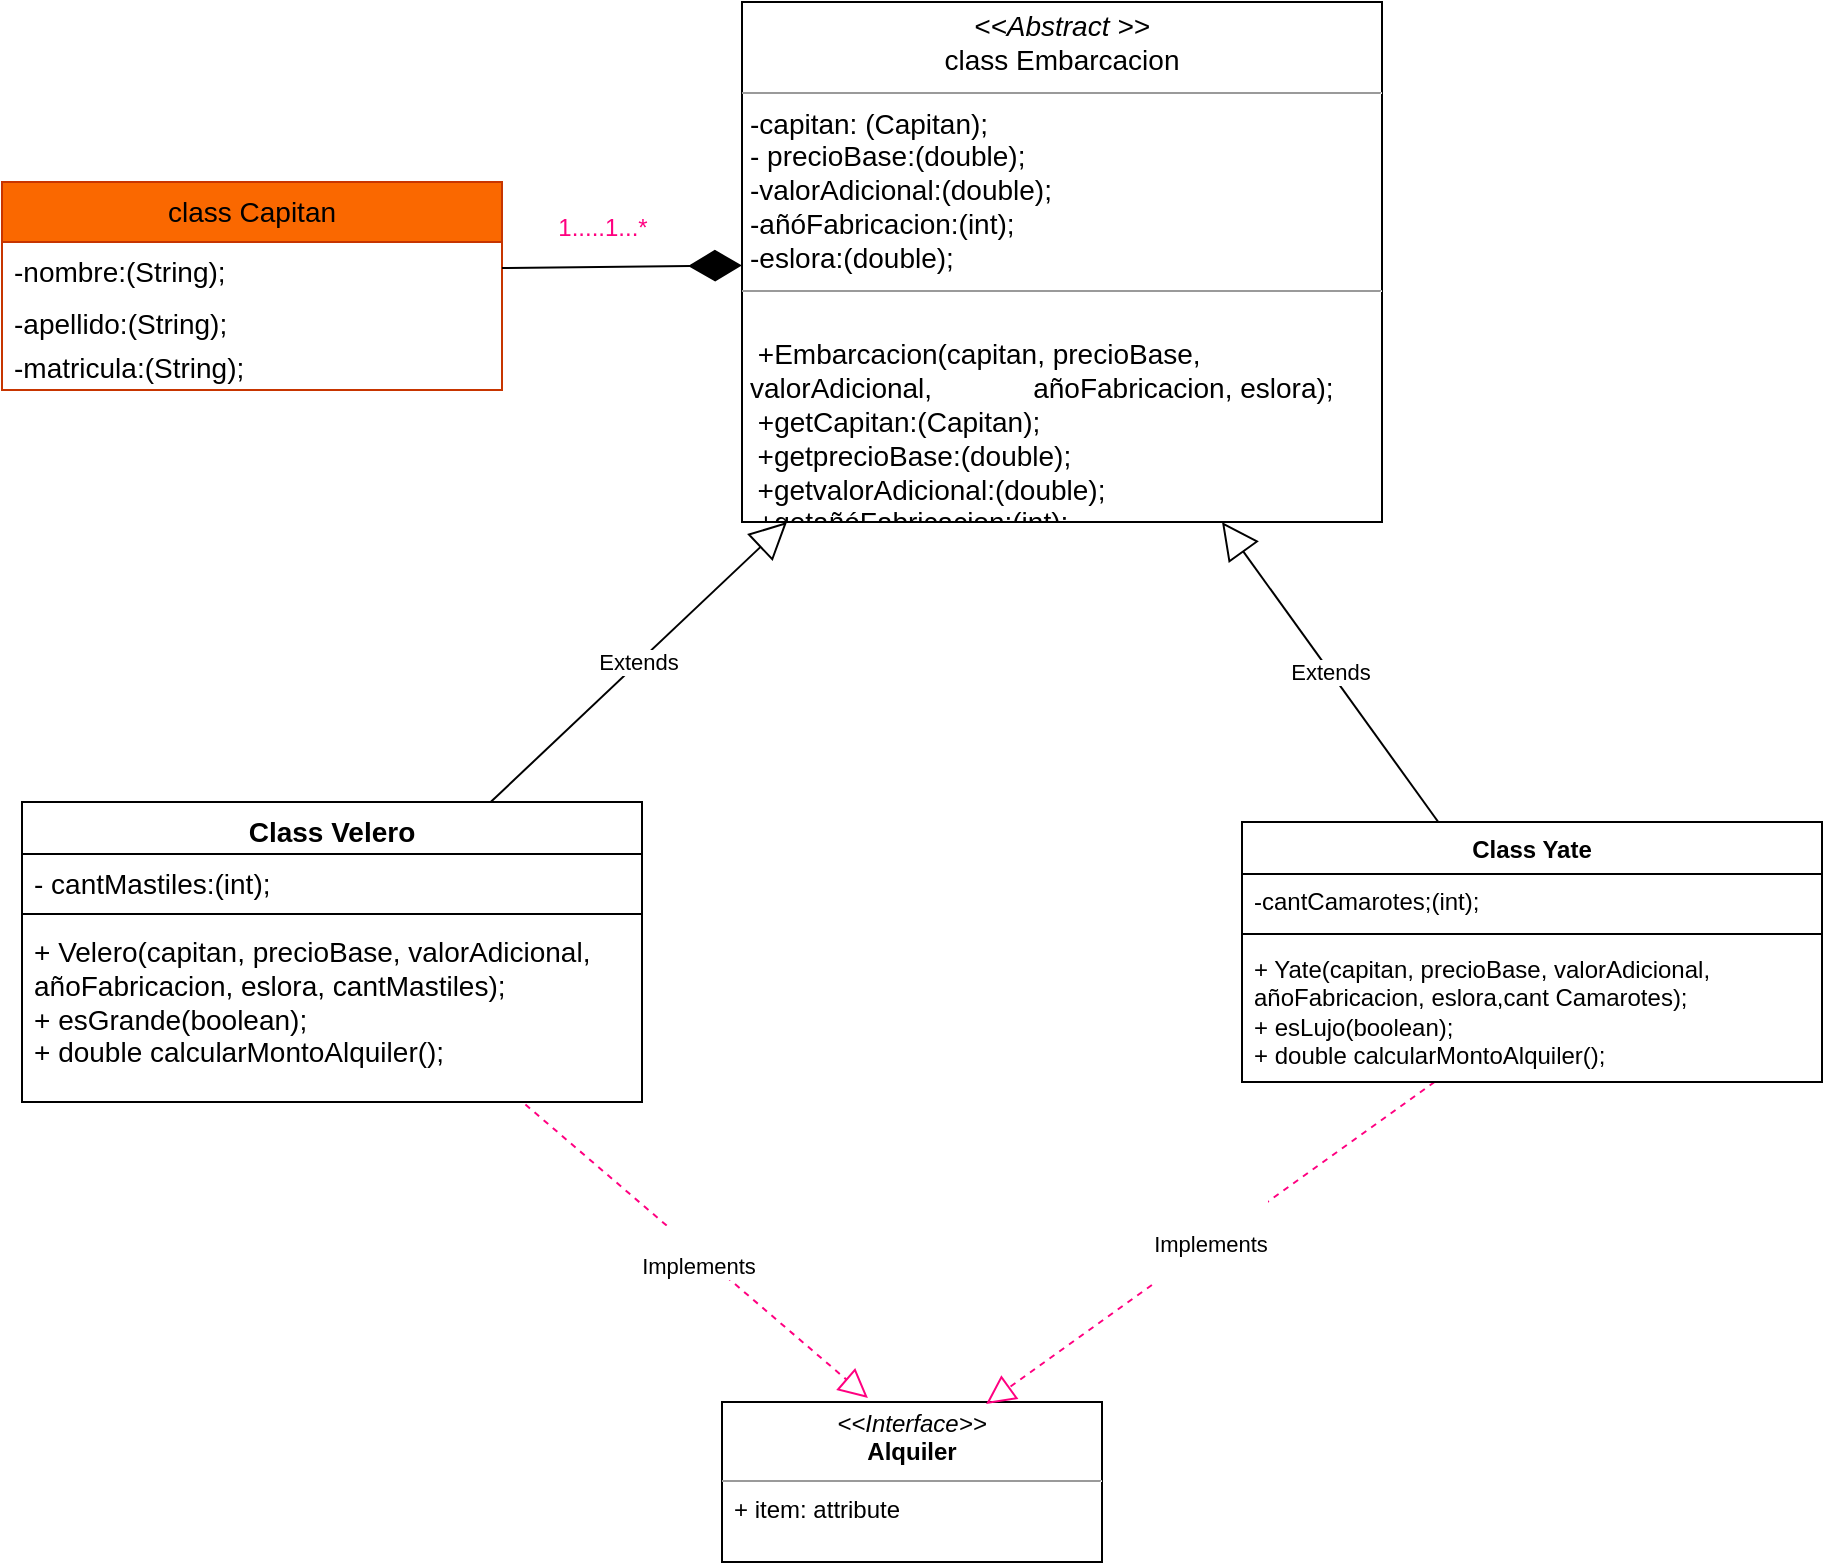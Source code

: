 <mxfile version="21.6.8" type="github">
  <diagram name="Página-1" id="jO0E5KtSAngkffYx32OW">
    <mxGraphModel dx="880" dy="1836" grid="1" gridSize="10" guides="1" tooltips="1" connect="1" arrows="1" fold="1" page="1" pageScale="1" pageWidth="980" pageHeight="1390" math="0" shadow="0">
      <root>
        <mxCell id="0" />
        <mxCell id="1" parent="0" />
        <mxCell id="jv5lSpfr6PYl849p19F1-1" value="&lt;p style=&quot;margin:0px;margin-top:4px;text-align:center;&quot;&gt;&lt;i&gt;&amp;lt;&amp;lt;Interface&amp;gt;&amp;gt;&lt;/i&gt;&lt;br&gt;&lt;b&gt;Alquiler&lt;/b&gt;&lt;/p&gt;&lt;hr size=&quot;1&quot;&gt;&lt;p style=&quot;margin:0px;margin-left:4px;&quot;&gt;&lt;br&gt;&lt;/p&gt;" style="verticalAlign=top;align=left;overflow=fill;fontSize=12;fontFamily=Helvetica;html=1;whiteSpace=wrap;" parent="1" vertex="1">
          <mxGeometry x="380" y="130" width="190" height="80" as="geometry" />
        </mxCell>
        <mxCell id="tVpfk1Q1O8TMySKOHstT-3" value="&lt;br&gt;&lt;span style=&quot;color: rgb(0, 0, 0); font-family: Helvetica; font-size: 11px; font-style: normal; font-variant-ligatures: normal; font-variant-caps: normal; font-weight: 400; letter-spacing: normal; orphans: 2; text-align: center; text-indent: 0px; text-transform: none; widows: 2; word-spacing: 0px; -webkit-text-stroke-width: 0px; background-color: rgb(255, 255, 255); text-decoration-thickness: initial; text-decoration-style: initial; text-decoration-color: initial; float: none; display: inline !important;&quot;&gt;Implements&lt;br&gt;&lt;/span&gt;" style="endArrow=block;dashed=1;endFill=0;endSize=12;html=1;rounded=0;entryX=0.384;entryY=-0.025;entryDx=0;entryDy=0;entryPerimeter=0;exitX=0.812;exitY=1.014;exitDx=0;exitDy=0;exitPerimeter=0;strokeColor=#FF0080;" edge="1" parent="1" source="tVpfk1Q1O8TMySKOHstT-31" target="jv5lSpfr6PYl849p19F1-1">
          <mxGeometry width="160" relative="1" as="geometry">
            <mxPoint x="430" y="-40" as="sourcePoint" />
            <mxPoint x="380" y="-150" as="targetPoint" />
          </mxGeometry>
        </mxCell>
        <mxCell id="tVpfk1Q1O8TMySKOHstT-4" value="&#xa;&lt;br style=&quot;--tw-border-spacing-x: 0; --tw-border-spacing-y: 0; --tw-translate-x: 0; --tw-translate-y: 0; --tw-rotate: 0; --tw-skew-x: 0; --tw-skew-y: 0; --tw-scale-x: 1; --tw-scale-y: 1; --tw-pan-x: ; --tw-pan-y: ; --tw-pinch-zoom: ; --tw-scroll-snap-strictness: proximity; --tw-ordinal: ; --tw-slashed-zero: ; --tw-numeric-figure: ; --tw-numeric-spacing: ; --tw-numeric-fraction: ; --tw-ring-inset: ; --tw-ring-offset-width: 0px; --tw-ring-offset-color: #fff; --tw-ring-color: rgb(59 130 246 / .5); --tw-ring-offset-shadow: 0 0 #0000; --tw-ring-shadow: 0 0 #0000; --tw-shadow: 0 0 #0000; --tw-shadow-colored: 0 0 #0000; --tw-blur: ; --tw-brightness: ; --tw-contrast: ; --tw-grayscale: ; --tw-hue-rotate: ; --tw-invert: ; --tw-saturate: ; --tw-sepia: ; --tw-drop-shadow: ; --tw-backdrop-blur: ; --tw-backdrop-brightness: ; --tw-backdrop-contrast: ; --tw-backdrop-grayscale: ; --tw-backdrop-hue-rotate: ; --tw-backdrop-invert: ; --tw-backdrop-opacity: ; --tw-backdrop-saturate: ; --tw-backdrop-sepia: ; border-color: var(--border-color); color: rgb(0, 0, 0); font-family: Helvetica; font-size: 11px; font-style: normal; font-variant-ligatures: normal; font-variant-caps: normal; font-weight: 400; letter-spacing: normal; orphans: 2; text-align: center; text-indent: 0px; text-transform: none; widows: 2; word-spacing: 0px; -webkit-text-stroke-width: 0px; text-decoration-thickness: initial; text-decoration-style: initial; text-decoration-color: initial;&quot;&gt;&lt;span style=&quot;--tw-border-spacing-x: 0; --tw-border-spacing-y: 0; --tw-translate-x: 0; --tw-translate-y: 0; --tw-rotate: 0; --tw-skew-x: 0; --tw-skew-y: 0; --tw-scale-x: 1; --tw-scale-y: 1; --tw-pan-x: ; --tw-pan-y: ; --tw-pinch-zoom: ; --tw-scroll-snap-strictness: proximity; --tw-ordinal: ; --tw-slashed-zero: ; --tw-numeric-figure: ; --tw-numeric-spacing: ; --tw-numeric-fraction: ; --tw-ring-inset: ; --tw-ring-offset-width: 0px; --tw-ring-offset-color: #fff; --tw-ring-color: rgb(59 130 246 / .5); --tw-ring-offset-shadow: 0 0 #0000; --tw-ring-shadow: 0 0 #0000; --tw-shadow: 0 0 #0000; --tw-shadow-colored: 0 0 #0000; --tw-blur: ; --tw-brightness: ; --tw-contrast: ; --tw-grayscale: ; --tw-hue-rotate: ; --tw-invert: ; --tw-saturate: ; --tw-sepia: ; --tw-drop-shadow: ; --tw-backdrop-blur: ; --tw-backdrop-brightness: ; --tw-backdrop-contrast: ; --tw-backdrop-grayscale: ; --tw-backdrop-hue-rotate: ; --tw-backdrop-invert: ; --tw-backdrop-opacity: ; --tw-backdrop-saturate: ; --tw-backdrop-sepia: ; border-color: var(--border-color); color: rgb(0, 0, 0); font-family: Helvetica; font-size: 11px; font-style: normal; font-variant-ligatures: normal; font-variant-caps: normal; font-weight: 400; letter-spacing: normal; orphans: 2; text-align: center; text-indent: 0px; text-transform: none; widows: 2; word-spacing: 0px; -webkit-text-stroke-width: 0px; background-color: rgb(255, 255, 255); text-decoration-thickness: initial; text-decoration-style: initial; text-decoration-color: initial; float: none; display: inline !important;&quot;&gt;Implements&lt;/span&gt;&#xa;&#xa;" style="endArrow=block;dashed=1;endFill=0;endSize=12;html=1;rounded=0;entryX=0.695;entryY=0.013;entryDx=0;entryDy=0;entryPerimeter=0;strokeColor=#FF0080;" edge="1" parent="1" source="tVpfk1Q1O8TMySKOHstT-27" target="jv5lSpfr6PYl849p19F1-1">
          <mxGeometry width="160" relative="1" as="geometry">
            <mxPoint x="650" y="-30" as="sourcePoint" />
            <mxPoint x="580" y="90" as="targetPoint" />
          </mxGeometry>
        </mxCell>
        <mxCell id="tVpfk1Q1O8TMySKOHstT-10" value="&lt;font style=&quot;font-size: 14px;&quot;&gt;class Capitan&lt;/font&gt;" style="swimlane;fontStyle=0;childLayout=stackLayout;horizontal=1;startSize=30;fillColor=#fa6800;horizontalStack=0;resizeParent=1;resizeParentMax=0;resizeLast=0;collapsible=1;marginBottom=0;whiteSpace=wrap;html=1;fontColor=#000000;strokeColor=#C73500;" vertex="1" parent="1">
          <mxGeometry x="20" y="-480" width="250" height="104" as="geometry" />
        </mxCell>
        <mxCell id="tVpfk1Q1O8TMySKOHstT-11" value="&lt;font style=&quot;font-size: 14px;&quot;&gt;-nombre:(String);&lt;/font&gt;" style="text;strokeColor=none;fillColor=none;align=left;verticalAlign=top;spacingLeft=4;spacingRight=4;overflow=hidden;rotatable=0;points=[[0,0.5],[1,0.5]];portConstraint=eastwest;whiteSpace=wrap;html=1;" vertex="1" parent="tVpfk1Q1O8TMySKOHstT-10">
          <mxGeometry y="30" width="250" height="26" as="geometry" />
        </mxCell>
        <mxCell id="tVpfk1Q1O8TMySKOHstT-12" value="&lt;font style=&quot;font-size: 14px;&quot;&gt;-apellido:(String);&lt;/font&gt;" style="text;strokeColor=none;fillColor=none;align=left;verticalAlign=top;spacingLeft=4;spacingRight=4;overflow=hidden;rotatable=0;points=[[0,0.5],[1,0.5]];portConstraint=eastwest;whiteSpace=wrap;html=1;" vertex="1" parent="tVpfk1Q1O8TMySKOHstT-10">
          <mxGeometry y="56" width="250" height="22" as="geometry" />
        </mxCell>
        <mxCell id="tVpfk1Q1O8TMySKOHstT-13" value="&lt;font style=&quot;font-size: 14px;&quot;&gt;-matricula:(String);&lt;/font&gt;" style="text;strokeColor=none;fillColor=none;align=left;verticalAlign=top;spacingLeft=4;spacingRight=4;overflow=hidden;rotatable=0;points=[[0,0.5],[1,0.5]];portConstraint=eastwest;whiteSpace=wrap;html=1;" vertex="1" parent="tVpfk1Q1O8TMySKOHstT-10">
          <mxGeometry y="78" width="250" height="26" as="geometry" />
        </mxCell>
        <mxCell id="tVpfk1Q1O8TMySKOHstT-19" value="&lt;p style=&quot;margin: 4px 0px 0px; text-align: center; font-size: 14px;&quot;&gt;&lt;font style=&quot;font-size: 14px;&quot;&gt;&lt;i style=&quot;&quot;&gt;&amp;lt;&amp;lt;Abstract &amp;gt;&amp;gt;&lt;/i&gt;&lt;br&gt;class Embarcacion&lt;br&gt;&lt;/font&gt;&lt;/p&gt;&lt;hr style=&quot;font-size: 14px;&quot; size=&quot;1&quot;&gt;&lt;p style=&quot;margin: 0px 0px 0px 4px; font-size: 14px;&quot;&gt;&lt;font style=&quot;font-size: 14px;&quot;&gt;-capitan: (Capitan);&lt;br&gt;- precioBase:(double);&lt;/font&gt;&lt;/p&gt;&lt;p style=&quot;margin: 0px 0px 0px 4px; font-size: 14px;&quot;&gt;&lt;font style=&quot;font-size: 14px;&quot;&gt;-valorAdicional:(double);&lt;/font&gt;&lt;/p&gt;&lt;p style=&quot;margin: 0px 0px 0px 4px; font-size: 14px;&quot;&gt;&lt;font style=&quot;font-size: 14px;&quot;&gt;-añóFabricacion:(int);&lt;/font&gt;&lt;/p&gt;&lt;p style=&quot;margin: 0px 0px 0px 4px; font-size: 14px;&quot;&gt;&lt;font style=&quot;font-size: 14px;&quot;&gt;-eslora:(double);&lt;/font&gt;&lt;/p&gt;&lt;hr style=&quot;font-size: 14px;&quot; size=&quot;1&quot;&gt;&lt;p style=&quot;margin: 0px 0px 0px 4px; font-size: 14px;&quot;&gt;&lt;font style=&quot;font-size: 14px;&quot;&gt;&lt;br&gt;&amp;nbsp;+Embarcacion(capitan, precioBase, valorAdicional,&amp;nbsp; &amp;nbsp; &amp;nbsp; &amp;nbsp; &amp;nbsp; &amp;nbsp; &amp;nbsp;añoFabricacion, eslora);&lt;/font&gt;&lt;/p&gt;&lt;p style=&quot;margin: 0px 0px 0px 4px; font-size: 14px;&quot;&gt;&lt;font style=&quot;font-size: 14px;&quot;&gt;&amp;nbsp;+getCapitan:(Capitan);&amp;nbsp;&lt;/font&gt;&lt;/p&gt;&lt;font style=&quot;font-size: 14px;&quot;&gt;&amp;nbsp; +getprecioBase:(double);&lt;br&gt;&amp;nbsp; +getvalorAdicional:(double);&lt;/font&gt;&lt;p style=&quot;--tw-border-spacing-x: 0; --tw-border-spacing-y: 0; --tw-translate-x: 0; --tw-translate-y: 0; --tw-rotate: 0; --tw-skew-x: 0; --tw-skew-y: 0; --tw-scale-x: 1; --tw-scale-y: 1; --tw-pan-x: ; --tw-pan-y: ; --tw-pinch-zoom: ; --tw-scroll-snap-strictness: proximity; --tw-ordinal: ; --tw-slashed-zero: ; --tw-numeric-figure: ; --tw-numeric-spacing: ; --tw-numeric-fraction: ; --tw-ring-inset: ; --tw-ring-offset-width: 0px; --tw-ring-offset-color: #fff; --tw-ring-color: rgb(59 130 246 / .5); --tw-ring-offset-shadow: 0 0 #0000; --tw-ring-shadow: 0 0 #0000; --tw-shadow: 0 0 #0000; --tw-shadow-colored: 0 0 #0000; --tw-blur: ; --tw-brightness: ; --tw-contrast: ; --tw-grayscale: ; --tw-hue-rotate: ; --tw-invert: ; --tw-saturate: ; --tw-sepia: ; --tw-drop-shadow: ; --tw-backdrop-blur: ; --tw-backdrop-brightness: ; --tw-backdrop-contrast: ; --tw-backdrop-grayscale: ; --tw-backdrop-hue-rotate: ; --tw-backdrop-invert: ; --tw-backdrop-opacity: ; --tw-backdrop-saturate: ; --tw-backdrop-sepia: ; border-color: var(--border-color); margin: 0px 0px 0px 4px; font-size: 14px;&quot;&gt;&lt;font style=&quot;font-size: 14px;&quot;&gt;&amp;nbsp;+getañóFabricacion:(int);&lt;/font&gt;&lt;/p&gt;&lt;p style=&quot;--tw-border-spacing-x: 0; --tw-border-spacing-y: 0; --tw-translate-x: 0; --tw-translate-y: 0; --tw-rotate: 0; --tw-skew-x: 0; --tw-skew-y: 0; --tw-scale-x: 1; --tw-scale-y: 1; --tw-pan-x: ; --tw-pan-y: ; --tw-pinch-zoom: ; --tw-scroll-snap-strictness: proximity; --tw-ordinal: ; --tw-slashed-zero: ; --tw-numeric-figure: ; --tw-numeric-spacing: ; --tw-numeric-fraction: ; --tw-ring-inset: ; --tw-ring-offset-width: 0px; --tw-ring-offset-color: #fff; --tw-ring-color: rgb(59 130 246 / .5); --tw-ring-offset-shadow: 0 0 #0000; --tw-ring-shadow: 0 0 #0000; --tw-shadow: 0 0 #0000; --tw-shadow-colored: 0 0 #0000; --tw-blur: ; --tw-brightness: ; --tw-contrast: ; --tw-grayscale: ; --tw-hue-rotate: ; --tw-invert: ; --tw-saturate: ; --tw-sepia: ; --tw-drop-shadow: ; --tw-backdrop-blur: ; --tw-backdrop-brightness: ; --tw-backdrop-contrast: ; --tw-backdrop-grayscale: ; --tw-backdrop-hue-rotate: ; --tw-backdrop-invert: ; --tw-backdrop-opacity: ; --tw-backdrop-saturate: ; --tw-backdrop-sepia: ; border-color: var(--border-color); margin: 0px 0px 0px 4px; font-size: 14px;&quot;&gt;&lt;font style=&quot;font-size: 14px;&quot;&gt;&amp;nbsp;+geteslora:(double);&lt;/font&gt;&lt;/p&gt;" style="verticalAlign=top;align=left;overflow=fill;fontSize=12;fontFamily=Helvetica;html=1;whiteSpace=wrap;" vertex="1" parent="1">
          <mxGeometry x="390" y="-570" width="320" height="260" as="geometry" />
        </mxCell>
        <mxCell id="tVpfk1Q1O8TMySKOHstT-24" value="Class Yate" style="swimlane;fontStyle=1;align=center;verticalAlign=top;childLayout=stackLayout;horizontal=1;startSize=26;horizontalStack=0;resizeParent=1;resizeParentMax=0;resizeLast=0;collapsible=1;marginBottom=0;whiteSpace=wrap;html=1;" vertex="1" parent="1">
          <mxGeometry x="640" y="-160" width="290" height="130" as="geometry" />
        </mxCell>
        <mxCell id="tVpfk1Q1O8TMySKOHstT-25" value="-cantCamarotes;(int);" style="text;strokeColor=none;fillColor=none;align=left;verticalAlign=top;spacingLeft=4;spacingRight=4;overflow=hidden;rotatable=0;points=[[0,0.5],[1,0.5]];portConstraint=eastwest;whiteSpace=wrap;html=1;" vertex="1" parent="tVpfk1Q1O8TMySKOHstT-24">
          <mxGeometry y="26" width="290" height="26" as="geometry" />
        </mxCell>
        <mxCell id="tVpfk1Q1O8TMySKOHstT-26" value="" style="line;strokeWidth=1;fillColor=none;align=left;verticalAlign=middle;spacingTop=-1;spacingLeft=3;spacingRight=3;rotatable=0;labelPosition=right;points=[];portConstraint=eastwest;strokeColor=inherit;" vertex="1" parent="tVpfk1Q1O8TMySKOHstT-24">
          <mxGeometry y="52" width="290" height="8" as="geometry" />
        </mxCell>
        <mxCell id="tVpfk1Q1O8TMySKOHstT-27" value="+ Yate(capitan, precioBase, valorAdicional, añoFabricacion, eslora,cant Camarotes);&lt;br style=&quot;--tw-border-spacing-x: 0; --tw-border-spacing-y: 0; --tw-translate-x: 0; --tw-translate-y: 0; --tw-rotate: 0; --tw-skew-x: 0; --tw-skew-y: 0; --tw-scale-x: 1; --tw-scale-y: 1; --tw-pan-x: ; --tw-pan-y: ; --tw-pinch-zoom: ; --tw-scroll-snap-strictness: proximity; --tw-ordinal: ; --tw-slashed-zero: ; --tw-numeric-figure: ; --tw-numeric-spacing: ; --tw-numeric-fraction: ; --tw-ring-inset: ; --tw-ring-offset-width: 0px; --tw-ring-offset-color: #fff; --tw-ring-color: rgb(59 130 246 / .5); --tw-ring-offset-shadow: 0 0 #0000; --tw-ring-shadow: 0 0 #0000; --tw-shadow: 0 0 #0000; --tw-shadow-colored: 0 0 #0000; --tw-blur: ; --tw-brightness: ; --tw-contrast: ; --tw-grayscale: ; --tw-hue-rotate: ; --tw-invert: ; --tw-saturate: ; --tw-sepia: ; --tw-drop-shadow: ; --tw-backdrop-blur: ; --tw-backdrop-brightness: ; --tw-backdrop-contrast: ; --tw-backdrop-grayscale: ; --tw-backdrop-hue-rotate: ; --tw-backdrop-invert: ; --tw-backdrop-opacity: ; --tw-backdrop-saturate: ; --tw-backdrop-sepia: ; border-color: var(--border-color);&quot;&gt;+&amp;nbsp;esLujo(boolean);&lt;br style=&quot;--tw-border-spacing-x: 0; --tw-border-spacing-y: 0; --tw-translate-x: 0; --tw-translate-y: 0; --tw-rotate: 0; --tw-skew-x: 0; --tw-skew-y: 0; --tw-scale-x: 1; --tw-scale-y: 1; --tw-pan-x: ; --tw-pan-y: ; --tw-pinch-zoom: ; --tw-scroll-snap-strictness: proximity; --tw-ordinal: ; --tw-slashed-zero: ; --tw-numeric-figure: ; --tw-numeric-spacing: ; --tw-numeric-fraction: ; --tw-ring-inset: ; --tw-ring-offset-width: 0px; --tw-ring-offset-color: #fff; --tw-ring-color: rgb(59 130 246 / .5); --tw-ring-offset-shadow: 0 0 #0000; --tw-ring-shadow: 0 0 #0000; --tw-shadow: 0 0 #0000; --tw-shadow-colored: 0 0 #0000; --tw-blur: ; --tw-brightness: ; --tw-contrast: ; --tw-grayscale: ; --tw-hue-rotate: ; --tw-invert: ; --tw-saturate: ; --tw-sepia: ; --tw-drop-shadow: ; --tw-backdrop-blur: ; --tw-backdrop-brightness: ; --tw-backdrop-contrast: ; --tw-backdrop-grayscale: ; --tw-backdrop-hue-rotate: ; --tw-backdrop-invert: ; --tw-backdrop-opacity: ; --tw-backdrop-saturate: ; --tw-backdrop-sepia: ; border-color: var(--border-color);&quot;&gt;+&amp;nbsp;double calcularMontoAlquiler();" style="text;strokeColor=none;fillColor=none;align=left;verticalAlign=top;spacingLeft=4;spacingRight=4;overflow=hidden;rotatable=0;points=[[0,0.5],[1,0.5]];portConstraint=eastwest;whiteSpace=wrap;html=1;" vertex="1" parent="tVpfk1Q1O8TMySKOHstT-24">
          <mxGeometry y="60" width="290" height="70" as="geometry" />
        </mxCell>
        <mxCell id="tVpfk1Q1O8TMySKOHstT-28" value="&lt;font style=&quot;font-size: 14px;&quot;&gt;Class Velero&lt;/font&gt;" style="swimlane;fontStyle=1;align=center;verticalAlign=top;childLayout=stackLayout;horizontal=1;startSize=26;horizontalStack=0;resizeParent=1;resizeParentMax=0;resizeLast=0;collapsible=1;marginBottom=0;whiteSpace=wrap;html=1;" vertex="1" parent="1">
          <mxGeometry x="30" y="-170" width="310" height="150" as="geometry" />
        </mxCell>
        <mxCell id="tVpfk1Q1O8TMySKOHstT-29" value="&lt;font style=&quot;font-size: 14px;&quot;&gt;- cantMastiles:(int);&lt;/font&gt;" style="text;strokeColor=none;fillColor=none;align=left;verticalAlign=top;spacingLeft=4;spacingRight=4;overflow=hidden;rotatable=0;points=[[0,0.5],[1,0.5]];portConstraint=eastwest;whiteSpace=wrap;html=1;" vertex="1" parent="tVpfk1Q1O8TMySKOHstT-28">
          <mxGeometry y="26" width="310" height="26" as="geometry" />
        </mxCell>
        <mxCell id="tVpfk1Q1O8TMySKOHstT-30" value="" style="line;strokeWidth=1;fillColor=none;align=left;verticalAlign=middle;spacingTop=-1;spacingLeft=3;spacingRight=3;rotatable=0;labelPosition=right;points=[];portConstraint=eastwest;strokeColor=inherit;" vertex="1" parent="tVpfk1Q1O8TMySKOHstT-28">
          <mxGeometry y="52" width="310" height="8" as="geometry" />
        </mxCell>
        <mxCell id="tVpfk1Q1O8TMySKOHstT-31" value="&lt;font style=&quot;font-size: 14px;&quot;&gt;+ Velero(capitan, precioBase, valorAdicional, añoFabricacion, eslora, cantMastiles);&lt;br&gt;+&amp;nbsp;esGrande(boolean);&lt;br&gt;+&amp;nbsp;&lt;span style=&quot;background-color: initial;&quot;&gt;double calcularMontoAlquiler();&lt;br&gt;&lt;br&gt;&lt;/span&gt;&lt;/font&gt;" style="text;strokeColor=none;fillColor=none;align=left;verticalAlign=top;spacingLeft=4;spacingRight=4;overflow=hidden;rotatable=0;points=[[0,0.5],[1,0.5]];portConstraint=eastwest;whiteSpace=wrap;html=1;" vertex="1" parent="tVpfk1Q1O8TMySKOHstT-28">
          <mxGeometry y="60" width="310" height="90" as="geometry" />
        </mxCell>
        <mxCell id="tVpfk1Q1O8TMySKOHstT-37" value="+ item: attribute" style="text;strokeColor=none;fillColor=none;align=left;verticalAlign=top;spacingLeft=4;spacingRight=4;overflow=hidden;rotatable=0;points=[[0,0.5],[1,0.5]];portConstraint=eastwest;whiteSpace=wrap;html=1;" vertex="1" parent="1">
          <mxGeometry x="380" y="170" width="220" height="26" as="geometry" />
        </mxCell>
        <mxCell id="tVpfk1Q1O8TMySKOHstT-38" value="" style="endArrow=diamondThin;endFill=1;endSize=24;html=1;rounded=0;exitX=1;exitY=0.5;exitDx=0;exitDy=0;" edge="1" parent="1" source="tVpfk1Q1O8TMySKOHstT-11" target="tVpfk1Q1O8TMySKOHstT-19">
          <mxGeometry width="160" relative="1" as="geometry">
            <mxPoint x="270" y="-490" as="sourcePoint" />
            <mxPoint x="414" y="-483.842" as="targetPoint" />
          </mxGeometry>
        </mxCell>
        <mxCell id="tVpfk1Q1O8TMySKOHstT-42" value="Extends" style="endArrow=block;endSize=16;endFill=0;html=1;rounded=0;" edge="1" parent="1" source="tVpfk1Q1O8TMySKOHstT-28" target="tVpfk1Q1O8TMySKOHstT-19">
          <mxGeometry width="160" relative="1" as="geometry">
            <mxPoint x="260" y="-140" as="sourcePoint" />
            <mxPoint x="475.53" y="-289.998" as="targetPoint" />
          </mxGeometry>
        </mxCell>
        <mxCell id="tVpfk1Q1O8TMySKOHstT-45" value="Extends" style="endArrow=block;endSize=16;endFill=0;html=1;rounded=0;entryX=0.75;entryY=1;entryDx=0;entryDy=0;" edge="1" parent="1" source="tVpfk1Q1O8TMySKOHstT-24" target="tVpfk1Q1O8TMySKOHstT-19">
          <mxGeometry width="160" relative="1" as="geometry">
            <mxPoint x="420" y="-151" as="sourcePoint" />
            <mxPoint x="633" y="-291" as="targetPoint" />
          </mxGeometry>
        </mxCell>
        <mxCell id="tVpfk1Q1O8TMySKOHstT-46" value="&lt;font color=&quot;#ff0080&quot;&gt;1.....1...*&lt;/font&gt;" style="text;html=1;align=center;verticalAlign=middle;resizable=0;points=[];autosize=1;strokeColor=none;fillColor=none;" vertex="1" parent="1">
          <mxGeometry x="285" y="-472" width="70" height="30" as="geometry" />
        </mxCell>
      </root>
    </mxGraphModel>
  </diagram>
</mxfile>

